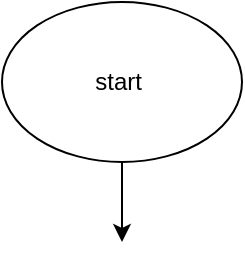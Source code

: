 <mxfile version="23.1.8" type="github">
  <diagram name="דיאגרמה 1 " id="8iiC8M0ED-ne6ttxLf0y">
    <mxGraphModel dx="954" dy="495" grid="1" gridSize="10" guides="1" tooltips="1" connect="1" arrows="1" fold="1" page="1" pageScale="1" pageWidth="827" pageHeight="1169" math="0" shadow="0">
      <root>
        <mxCell id="0" />
        <mxCell id="1" parent="0" />
        <mxCell id="Z33vlQ2mq0ZzH3qCKUNI-2" style="edgeStyle=orthogonalEdgeStyle;rounded=0;orthogonalLoop=1;jettySize=auto;html=1;" edge="1" parent="1" source="Z33vlQ2mq0ZzH3qCKUNI-1">
          <mxGeometry relative="1" as="geometry">
            <mxPoint x="414" y="140" as="targetPoint" />
          </mxGeometry>
        </mxCell>
        <mxCell id="Z33vlQ2mq0ZzH3qCKUNI-1" value="start&amp;nbsp;" style="ellipse;whiteSpace=wrap;html=1;" vertex="1" parent="1">
          <mxGeometry x="354" y="20" width="120" height="80" as="geometry" />
        </mxCell>
      </root>
    </mxGraphModel>
  </diagram>
</mxfile>
